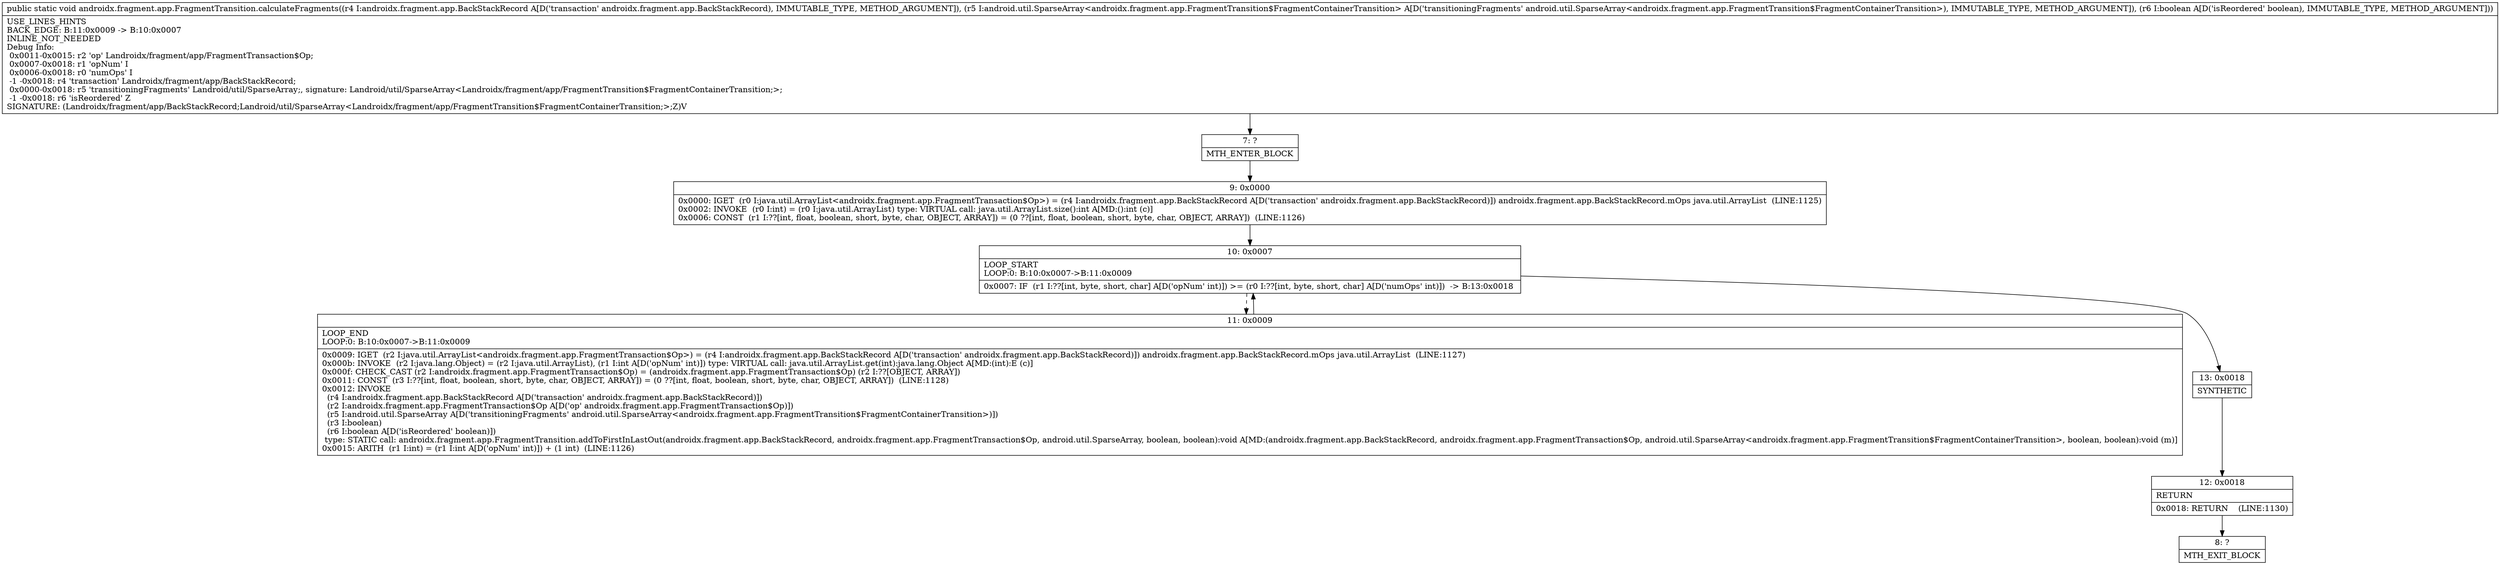 digraph "CFG forandroidx.fragment.app.FragmentTransition.calculateFragments(Landroidx\/fragment\/app\/BackStackRecord;Landroid\/util\/SparseArray;Z)V" {
Node_7 [shape=record,label="{7\:\ ?|MTH_ENTER_BLOCK\l}"];
Node_9 [shape=record,label="{9\:\ 0x0000|0x0000: IGET  (r0 I:java.util.ArrayList\<androidx.fragment.app.FragmentTransaction$Op\>) = (r4 I:androidx.fragment.app.BackStackRecord A[D('transaction' androidx.fragment.app.BackStackRecord)]) androidx.fragment.app.BackStackRecord.mOps java.util.ArrayList  (LINE:1125)\l0x0002: INVOKE  (r0 I:int) = (r0 I:java.util.ArrayList) type: VIRTUAL call: java.util.ArrayList.size():int A[MD:():int (c)]\l0x0006: CONST  (r1 I:??[int, float, boolean, short, byte, char, OBJECT, ARRAY]) = (0 ??[int, float, boolean, short, byte, char, OBJECT, ARRAY])  (LINE:1126)\l}"];
Node_10 [shape=record,label="{10\:\ 0x0007|LOOP_START\lLOOP:0: B:10:0x0007\-\>B:11:0x0009\l|0x0007: IF  (r1 I:??[int, byte, short, char] A[D('opNum' int)]) \>= (r0 I:??[int, byte, short, char] A[D('numOps' int)])  \-\> B:13:0x0018 \l}"];
Node_11 [shape=record,label="{11\:\ 0x0009|LOOP_END\lLOOP:0: B:10:0x0007\-\>B:11:0x0009\l|0x0009: IGET  (r2 I:java.util.ArrayList\<androidx.fragment.app.FragmentTransaction$Op\>) = (r4 I:androidx.fragment.app.BackStackRecord A[D('transaction' androidx.fragment.app.BackStackRecord)]) androidx.fragment.app.BackStackRecord.mOps java.util.ArrayList  (LINE:1127)\l0x000b: INVOKE  (r2 I:java.lang.Object) = (r2 I:java.util.ArrayList), (r1 I:int A[D('opNum' int)]) type: VIRTUAL call: java.util.ArrayList.get(int):java.lang.Object A[MD:(int):E (c)]\l0x000f: CHECK_CAST (r2 I:androidx.fragment.app.FragmentTransaction$Op) = (androidx.fragment.app.FragmentTransaction$Op) (r2 I:??[OBJECT, ARRAY]) \l0x0011: CONST  (r3 I:??[int, float, boolean, short, byte, char, OBJECT, ARRAY]) = (0 ??[int, float, boolean, short, byte, char, OBJECT, ARRAY])  (LINE:1128)\l0x0012: INVOKE  \l  (r4 I:androidx.fragment.app.BackStackRecord A[D('transaction' androidx.fragment.app.BackStackRecord)])\l  (r2 I:androidx.fragment.app.FragmentTransaction$Op A[D('op' androidx.fragment.app.FragmentTransaction$Op)])\l  (r5 I:android.util.SparseArray A[D('transitioningFragments' android.util.SparseArray\<androidx.fragment.app.FragmentTransition$FragmentContainerTransition\>)])\l  (r3 I:boolean)\l  (r6 I:boolean A[D('isReordered' boolean)])\l type: STATIC call: androidx.fragment.app.FragmentTransition.addToFirstInLastOut(androidx.fragment.app.BackStackRecord, androidx.fragment.app.FragmentTransaction$Op, android.util.SparseArray, boolean, boolean):void A[MD:(androidx.fragment.app.BackStackRecord, androidx.fragment.app.FragmentTransaction$Op, android.util.SparseArray\<androidx.fragment.app.FragmentTransition$FragmentContainerTransition\>, boolean, boolean):void (m)]\l0x0015: ARITH  (r1 I:int) = (r1 I:int A[D('opNum' int)]) + (1 int)  (LINE:1126)\l}"];
Node_13 [shape=record,label="{13\:\ 0x0018|SYNTHETIC\l}"];
Node_12 [shape=record,label="{12\:\ 0x0018|RETURN\l|0x0018: RETURN    (LINE:1130)\l}"];
Node_8 [shape=record,label="{8\:\ ?|MTH_EXIT_BLOCK\l}"];
MethodNode[shape=record,label="{public static void androidx.fragment.app.FragmentTransition.calculateFragments((r4 I:androidx.fragment.app.BackStackRecord A[D('transaction' androidx.fragment.app.BackStackRecord), IMMUTABLE_TYPE, METHOD_ARGUMENT]), (r5 I:android.util.SparseArray\<androidx.fragment.app.FragmentTransition$FragmentContainerTransition\> A[D('transitioningFragments' android.util.SparseArray\<androidx.fragment.app.FragmentTransition$FragmentContainerTransition\>), IMMUTABLE_TYPE, METHOD_ARGUMENT]), (r6 I:boolean A[D('isReordered' boolean), IMMUTABLE_TYPE, METHOD_ARGUMENT]))  | USE_LINES_HINTS\lBACK_EDGE: B:11:0x0009 \-\> B:10:0x0007\lINLINE_NOT_NEEDED\lDebug Info:\l  0x0011\-0x0015: r2 'op' Landroidx\/fragment\/app\/FragmentTransaction$Op;\l  0x0007\-0x0018: r1 'opNum' I\l  0x0006\-0x0018: r0 'numOps' I\l  \-1 \-0x0018: r4 'transaction' Landroidx\/fragment\/app\/BackStackRecord;\l  0x0000\-0x0018: r5 'transitioningFragments' Landroid\/util\/SparseArray;, signature: Landroid\/util\/SparseArray\<Landroidx\/fragment\/app\/FragmentTransition$FragmentContainerTransition;\>;\l  \-1 \-0x0018: r6 'isReordered' Z\lSIGNATURE: (Landroidx\/fragment\/app\/BackStackRecord;Landroid\/util\/SparseArray\<Landroidx\/fragment\/app\/FragmentTransition$FragmentContainerTransition;\>;Z)V\l}"];
MethodNode -> Node_7;Node_7 -> Node_9;
Node_9 -> Node_10;
Node_10 -> Node_11[style=dashed];
Node_10 -> Node_13;
Node_11 -> Node_10;
Node_13 -> Node_12;
Node_12 -> Node_8;
}

